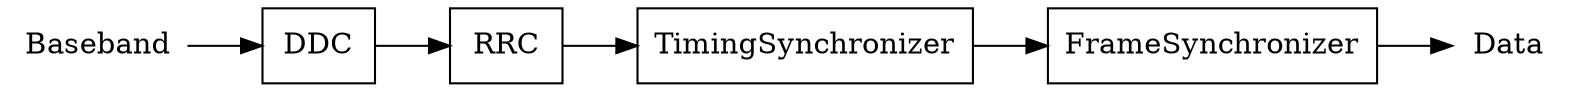 digraph Receiver {
    rankdir=LR;
    node [shape=box];
    Data, Baseband [shape=plaintext];
    Baseband -> DDC -> RRC -> TimingSynchronizer -> FrameSynchronizer
        -> Data;
}
